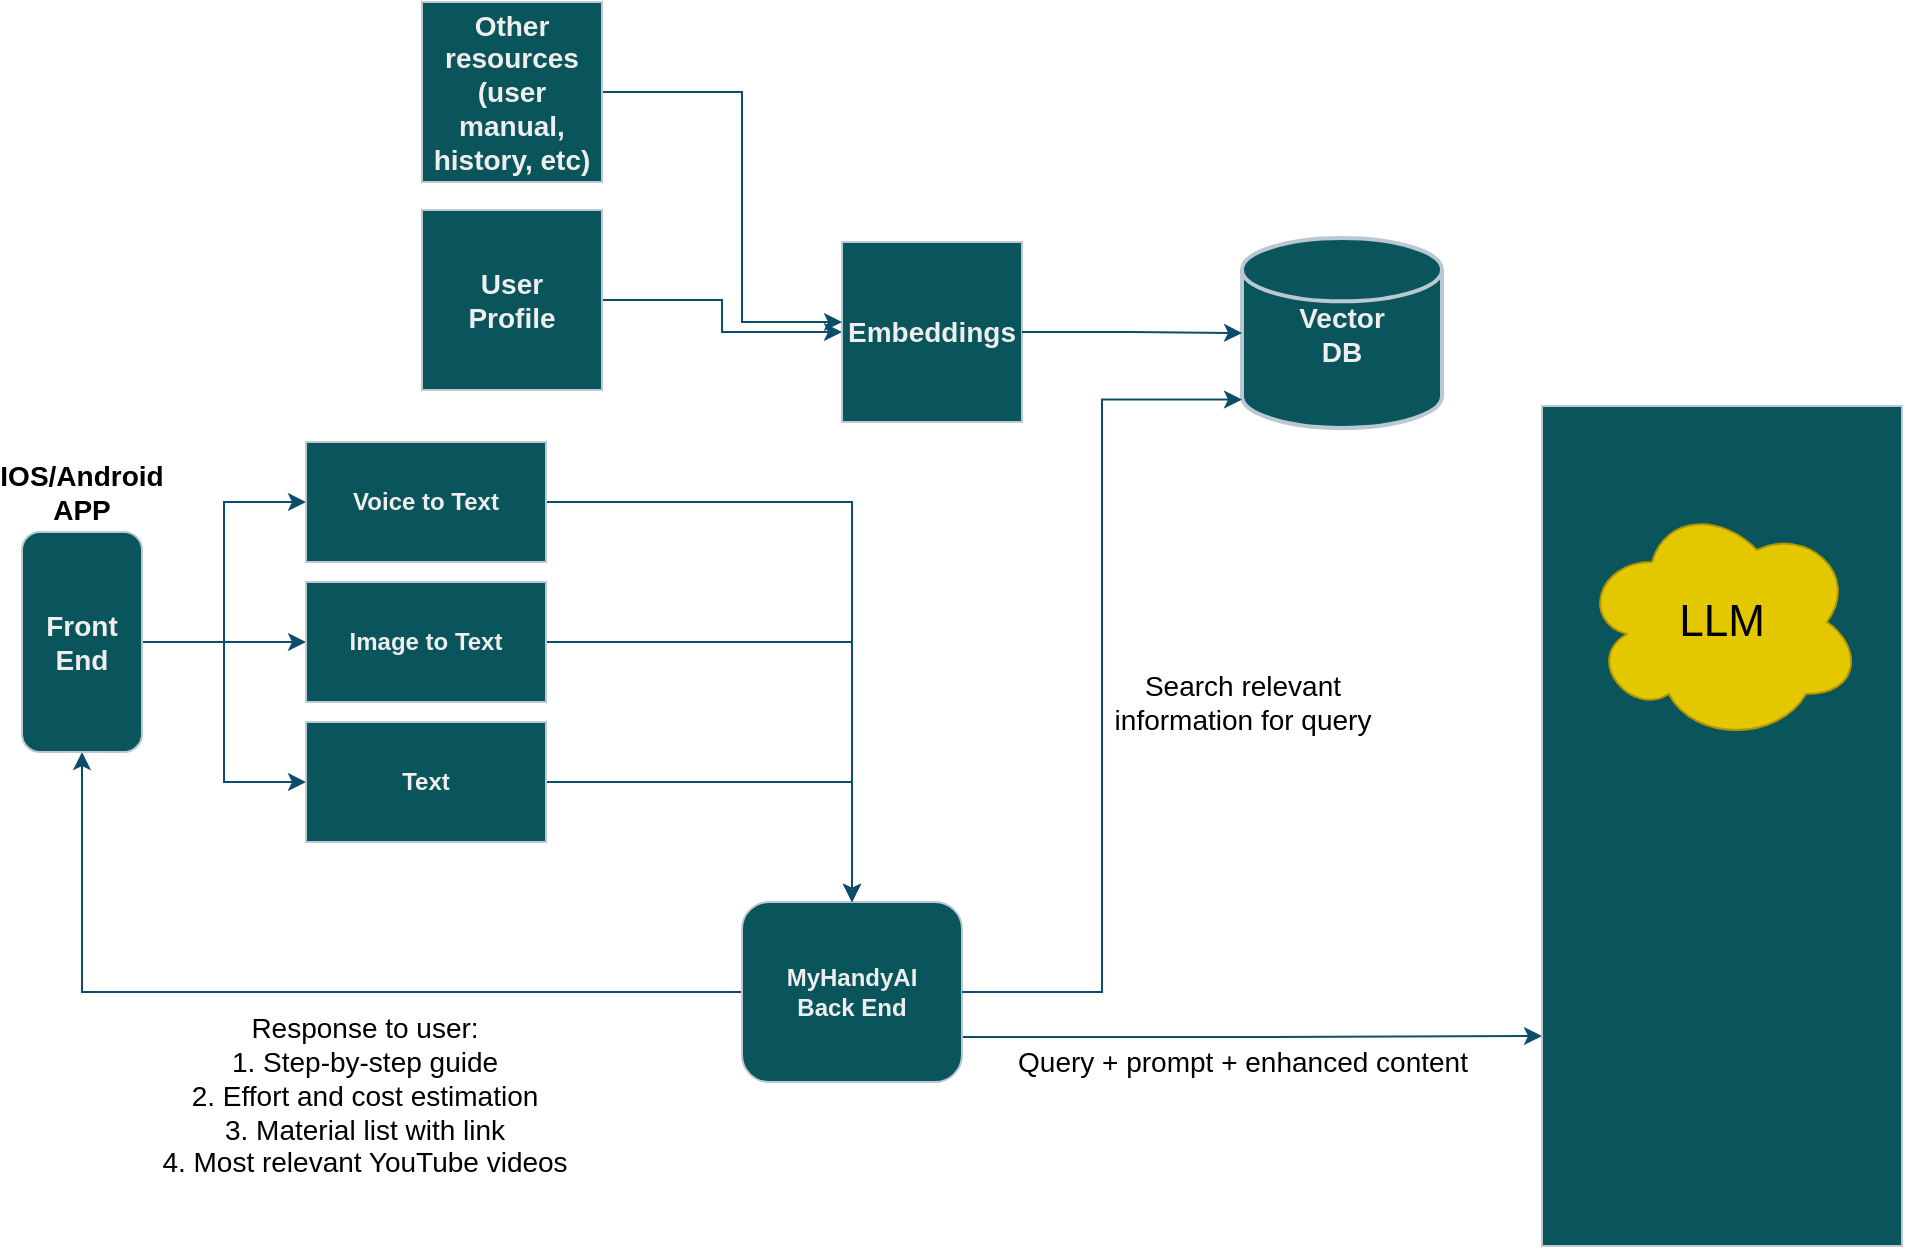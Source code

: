 <mxfile version="28.0.4">
  <diagram name="Page-1" id="7xGWwbfiB-50HM4EOYT1">
    <mxGraphModel dx="1188" dy="673" grid="1" gridSize="10" guides="1" tooltips="1" connect="1" arrows="1" fold="1" page="1" pageScale="1" pageWidth="850" pageHeight="1100" math="0" shadow="0">
      <root>
        <mxCell id="0" />
        <mxCell id="1" parent="0" />
        <mxCell id="l0vZrEmQBNvkwNr1SKJS-38" style="edgeStyle=orthogonalEdgeStyle;rounded=0;orthogonalLoop=1;jettySize=auto;html=1;exitX=1;exitY=0.75;exitDx=0;exitDy=0;entryX=0;entryY=0.75;entryDx=0;entryDy=0;strokeColor=#0B4D6A;" parent="1" source="l0vZrEmQBNvkwNr1SKJS-17" target="l0vZrEmQBNvkwNr1SKJS-35" edge="1">
          <mxGeometry relative="1" as="geometry" />
        </mxCell>
        <mxCell id="l0vZrEmQBNvkwNr1SKJS-39" style="edgeStyle=orthogonalEdgeStyle;rounded=0;orthogonalLoop=1;jettySize=auto;html=1;exitX=0;exitY=0.5;exitDx=0;exitDy=0;strokeColor=#0B4D6A;entryX=0.5;entryY=1;entryDx=0;entryDy=0;" parent="1" source="l0vZrEmQBNvkwNr1SKJS-17" target="l0vZrEmQBNvkwNr1SKJS-51" edge="1">
          <mxGeometry relative="1" as="geometry" />
        </mxCell>
        <mxCell id="l0vZrEmQBNvkwNr1SKJS-44" value="&lt;span style=&quot;color: rgb(0, 0, 0);&quot;&gt;&lt;font style=&quot;font-size: 14px;&quot;&gt;Response to user:&lt;/font&gt;&lt;/span&gt;&lt;div&gt;&lt;font color=&quot;#000000&quot;&gt;&lt;span style=&quot;caret-color: rgb(0, 0, 0); font-size: 14px;&quot;&gt;1. Step-by-step guide&lt;/span&gt;&lt;/font&gt;&lt;/div&gt;&lt;div&gt;&lt;font color=&quot;#000000&quot;&gt;&lt;span style=&quot;caret-color: rgb(0, 0, 0); font-size: 14px;&quot;&gt;2. Effort and cost estimation&lt;/span&gt;&lt;/font&gt;&lt;/div&gt;&lt;div&gt;&lt;font color=&quot;#000000&quot;&gt;&lt;span style=&quot;caret-color: rgb(0, 0, 0); font-size: 14px;&quot;&gt;3. Material list with link&lt;/span&gt;&lt;/font&gt;&lt;/div&gt;&lt;div&gt;&lt;font color=&quot;#000000&quot;&gt;&lt;span style=&quot;caret-color: rgb(0, 0, 0); font-size: 14px;&quot;&gt;4. Most relevant YouTube videos&lt;/span&gt;&lt;/font&gt;&lt;/div&gt;&lt;div&gt;&lt;font color=&quot;#000000&quot;&gt;&lt;span style=&quot;caret-color: rgb(0, 0, 0); font-size: 14px;&quot;&gt;&lt;br&gt;&lt;/span&gt;&lt;/font&gt;&lt;/div&gt;" style="edgeLabel;html=1;align=center;verticalAlign=middle;resizable=0;points=[];strokeColor=#BAC8D3;fontColor=#EEEEEE;fillColor=#09555B;" parent="l0vZrEmQBNvkwNr1SKJS-39" vertex="1" connectable="0">
          <mxGeometry x="-0.035" y="-3" relative="1" as="geometry">
            <mxPoint x="28" y="63" as="offset" />
          </mxGeometry>
        </mxCell>
        <mxCell id="l0vZrEmQBNvkwNr1SKJS-17" value="MyHandyAI&lt;div&gt;Back End&lt;/div&gt;" style="rounded=1;whiteSpace=wrap;html=1;strokeColor=#BAC8D3;fontColor=#EEEEEE;fillColor=#09555B;fontStyle=1" parent="1" vertex="1">
          <mxGeometry x="410" y="660" width="110" height="90" as="geometry" />
        </mxCell>
        <mxCell id="l0vZrEmQBNvkwNr1SKJS-40" style="edgeStyle=orthogonalEdgeStyle;rounded=0;orthogonalLoop=1;jettySize=auto;html=1;exitX=1;exitY=0.5;exitDx=0;exitDy=0;entryX=0;entryY=0.5;entryDx=0;entryDy=0;strokeColor=#0B4D6A;" parent="1" source="l0vZrEmQBNvkwNr1SKJS-51" target="l0vZrEmQBNvkwNr1SKJS-23" edge="1">
          <mxGeometry relative="1" as="geometry">
            <mxPoint x="76" y="559" as="sourcePoint" />
          </mxGeometry>
        </mxCell>
        <mxCell id="l0vZrEmQBNvkwNr1SKJS-41" style="edgeStyle=orthogonalEdgeStyle;rounded=0;orthogonalLoop=1;jettySize=auto;html=1;exitX=1;exitY=0.5;exitDx=0;exitDy=0;entryX=0;entryY=0.5;entryDx=0;entryDy=0;strokeColor=#0B4D6A;" parent="1" source="l0vZrEmQBNvkwNr1SKJS-51" target="l0vZrEmQBNvkwNr1SKJS-24" edge="1">
          <mxGeometry relative="1" as="geometry">
            <mxPoint x="76" y="559" as="sourcePoint" />
          </mxGeometry>
        </mxCell>
        <mxCell id="l0vZrEmQBNvkwNr1SKJS-43" style="edgeStyle=orthogonalEdgeStyle;rounded=0;orthogonalLoop=1;jettySize=auto;html=1;exitX=1;exitY=0.5;exitDx=0;exitDy=0;entryX=0;entryY=0.5;entryDx=0;entryDy=0;strokeColor=#0B4D6A;" parent="1" source="l0vZrEmQBNvkwNr1SKJS-51" target="l0vZrEmQBNvkwNr1SKJS-42" edge="1">
          <mxGeometry relative="1" as="geometry">
            <mxPoint x="76" y="559" as="sourcePoint" />
          </mxGeometry>
        </mxCell>
        <mxCell id="l0vZrEmQBNvkwNr1SKJS-22" value="&lt;span style=&quot;color: rgb(0, 0, 0);&quot;&gt;&lt;font style=&quot;font-size: 14px;&quot;&gt;IOS/Android APP&lt;/font&gt;&lt;/span&gt;" style="text;html=1;align=center;verticalAlign=middle;whiteSpace=wrap;rounded=0;fontColor=#EEEEEE;fontStyle=1" parent="1" vertex="1">
          <mxGeometry x="50" y="440" width="60" height="30" as="geometry" />
        </mxCell>
        <mxCell id="l0vZrEmQBNvkwNr1SKJS-45" style="edgeStyle=orthogonalEdgeStyle;rounded=0;orthogonalLoop=1;jettySize=auto;html=1;exitX=1;exitY=0.5;exitDx=0;exitDy=0;entryX=0.5;entryY=0;entryDx=0;entryDy=0;strokeColor=#0B4D6A;" parent="1" source="l0vZrEmQBNvkwNr1SKJS-23" target="l0vZrEmQBNvkwNr1SKJS-17" edge="1">
          <mxGeometry relative="1" as="geometry" />
        </mxCell>
        <mxCell id="l0vZrEmQBNvkwNr1SKJS-23" value="Voice to Text" style="rounded=0;whiteSpace=wrap;html=1;strokeColor=#BAC8D3;fontColor=#EEEEEE;fillColor=#09555B;fontStyle=1" parent="1" vertex="1">
          <mxGeometry x="192" y="430" width="120" height="60" as="geometry" />
        </mxCell>
        <mxCell id="l0vZrEmQBNvkwNr1SKJS-48" style="edgeStyle=orthogonalEdgeStyle;rounded=0;orthogonalLoop=1;jettySize=auto;html=1;exitX=1;exitY=0.5;exitDx=0;exitDy=0;strokeColor=#0B4D6A;entryX=0.5;entryY=0;entryDx=0;entryDy=0;" parent="1" source="l0vZrEmQBNvkwNr1SKJS-24" target="l0vZrEmQBNvkwNr1SKJS-17" edge="1">
          <mxGeometry relative="1" as="geometry">
            <mxPoint x="490" y="620" as="targetPoint" />
          </mxGeometry>
        </mxCell>
        <mxCell id="l0vZrEmQBNvkwNr1SKJS-24" value="Image to Text" style="rounded=0;whiteSpace=wrap;html=1;strokeColor=#BAC8D3;fontColor=#EEEEEE;fillColor=#09555B;fontStyle=1" parent="1" vertex="1">
          <mxGeometry x="192" y="500" width="120" height="60" as="geometry" />
        </mxCell>
        <mxCell id="l0vZrEmQBNvkwNr1SKJS-25" value="Vector&lt;div&gt;DB&lt;/div&gt;" style="strokeWidth=2;html=1;shape=mxgraph.flowchart.database;whiteSpace=wrap;strokeColor=#BAC8D3;fontColor=#EEEEEE;fillColor=#09555B;fontSize=14;fontStyle=1" parent="1" vertex="1">
          <mxGeometry x="660" y="328" width="100" height="95" as="geometry" />
        </mxCell>
        <mxCell id="l0vZrEmQBNvkwNr1SKJS-31" style="edgeStyle=orthogonalEdgeStyle;rounded=0;orthogonalLoop=1;jettySize=auto;html=1;exitX=1;exitY=0.5;exitDx=0;exitDy=0;entryX=0;entryY=0.5;entryDx=0;entryDy=0;strokeColor=#0B4D6A;" parent="1" source="l0vZrEmQBNvkwNr1SKJS-28" target="l0vZrEmQBNvkwNr1SKJS-29" edge="1">
          <mxGeometry relative="1" as="geometry" />
        </mxCell>
        <mxCell id="l0vZrEmQBNvkwNr1SKJS-28" value="User&lt;div&gt;Profile&lt;/div&gt;" style="whiteSpace=wrap;html=1;aspect=fixed;strokeColor=#BAC8D3;fontColor=#EEEEEE;fillColor=#09555B;fontStyle=1;fontSize=14;" parent="1" vertex="1">
          <mxGeometry x="250" y="314" width="90" height="90" as="geometry" />
        </mxCell>
        <mxCell id="l0vZrEmQBNvkwNr1SKJS-29" value="Embeddings" style="whiteSpace=wrap;html=1;aspect=fixed;strokeColor=#BAC8D3;fontColor=#EEEEEE;fillColor=#09555B;fontStyle=1;fontSize=14;" parent="1" vertex="1">
          <mxGeometry x="460" y="330" width="90" height="90" as="geometry" />
        </mxCell>
        <mxCell id="l0vZrEmQBNvkwNr1SKJS-32" style="edgeStyle=orthogonalEdgeStyle;rounded=0;orthogonalLoop=1;jettySize=auto;html=1;exitX=1;exitY=0.5;exitDx=0;exitDy=0;strokeColor=#0B4D6A;" parent="1" source="l0vZrEmQBNvkwNr1SKJS-30" edge="1">
          <mxGeometry relative="1" as="geometry">
            <mxPoint x="460" y="370" as="targetPoint" />
            <Array as="points">
              <mxPoint x="410" y="255" />
              <mxPoint x="410" y="370" />
            </Array>
          </mxGeometry>
        </mxCell>
        <mxCell id="l0vZrEmQBNvkwNr1SKJS-30" value="Other resources (user manual, history, etc)" style="whiteSpace=wrap;html=1;aspect=fixed;strokeColor=#BAC8D3;fontColor=#EEEEEE;fillColor=#09555B;fontStyle=1;fontSize=14;" parent="1" vertex="1">
          <mxGeometry x="250" y="210" width="90" height="90" as="geometry" />
        </mxCell>
        <mxCell id="l0vZrEmQBNvkwNr1SKJS-33" style="edgeStyle=orthogonalEdgeStyle;rounded=0;orthogonalLoop=1;jettySize=auto;html=1;exitX=1;exitY=0.5;exitDx=0;exitDy=0;entryX=0;entryY=0.5;entryDx=0;entryDy=0;entryPerimeter=0;strokeColor=#0B4D6A;" parent="1" source="l0vZrEmQBNvkwNr1SKJS-29" target="l0vZrEmQBNvkwNr1SKJS-25" edge="1">
          <mxGeometry relative="1" as="geometry" />
        </mxCell>
        <mxCell id="l0vZrEmQBNvkwNr1SKJS-35" value="" style="rounded=0;whiteSpace=wrap;html=1;strokeColor=#BAC8D3;fontColor=#EEEEEE;fillColor=#09555B;" parent="1" vertex="1">
          <mxGeometry x="810" y="412" width="180" height="420" as="geometry" />
        </mxCell>
        <mxCell id="l0vZrEmQBNvkwNr1SKJS-36" value="LLM" style="ellipse;shape=cloud;whiteSpace=wrap;html=1;strokeColor=#B09500;fontColor=#000000;fillColor=#e3c800;fontSize=22;" parent="1" vertex="1">
          <mxGeometry x="830" y="460" width="140" height="120" as="geometry" />
        </mxCell>
        <mxCell id="l0vZrEmQBNvkwNr1SKJS-37" style="edgeStyle=orthogonalEdgeStyle;rounded=0;orthogonalLoop=1;jettySize=auto;html=1;exitX=1;exitY=0.5;exitDx=0;exitDy=0;entryX=0;entryY=0.85;entryDx=0;entryDy=0;entryPerimeter=0;strokeColor=#0B4D6A;" parent="1" source="l0vZrEmQBNvkwNr1SKJS-17" target="l0vZrEmQBNvkwNr1SKJS-25" edge="1">
          <mxGeometry relative="1" as="geometry" />
        </mxCell>
        <mxCell id="l0vZrEmQBNvkwNr1SKJS-47" style="edgeStyle=orthogonalEdgeStyle;rounded=0;orthogonalLoop=1;jettySize=auto;html=1;exitX=1;exitY=0.5;exitDx=0;exitDy=0;entryX=0.5;entryY=0;entryDx=0;entryDy=0;strokeColor=#0B4D6A;" parent="1" source="l0vZrEmQBNvkwNr1SKJS-42" target="l0vZrEmQBNvkwNr1SKJS-17" edge="1">
          <mxGeometry relative="1" as="geometry" />
        </mxCell>
        <mxCell id="l0vZrEmQBNvkwNr1SKJS-42" value="Text" style="rounded=0;whiteSpace=wrap;html=1;strokeColor=#BAC8D3;fontColor=#EEEEEE;fillColor=#09555B;fontStyle=1" parent="1" vertex="1">
          <mxGeometry x="192" y="570" width="120" height="60" as="geometry" />
        </mxCell>
        <mxCell id="l0vZrEmQBNvkwNr1SKJS-50" value="&lt;div&gt;&lt;font color=&quot;#000000&quot;&gt;&lt;span style=&quot;caret-color: rgb(0, 0, 0); font-size: 14px;&quot;&gt;Query + prompt + enhanced content&lt;/span&gt;&lt;/font&gt;&lt;/div&gt;" style="edgeLabel;html=1;align=center;verticalAlign=middle;resizable=0;points=[];strokeColor=#BAC8D3;fontColor=#EEEEEE;fillColor=#09555B;" parent="1" vertex="1" connectable="0">
          <mxGeometry x="660" y="740" as="geometry" />
        </mxCell>
        <mxCell id="l0vZrEmQBNvkwNr1SKJS-51" value="Front End" style="rounded=1;whiteSpace=wrap;html=1;strokeColor=#BAC8D3;fontColor=#EEEEEE;fillColor=#09555B;fontStyle=1;fontSize=14;" parent="1" vertex="1">
          <mxGeometry x="50" y="475" width="60" height="110" as="geometry" />
        </mxCell>
        <mxCell id="FlKaC_C8YDo6rBjgu75z-1" value="&lt;div&gt;&lt;font color=&quot;#000000&quot;&gt;&lt;span style=&quot;caret-color: rgb(0, 0, 0); font-size: 14px;&quot;&gt;Search relevant&lt;/span&gt;&lt;/font&gt;&lt;/div&gt;&lt;div&gt;&lt;font color=&quot;#000000&quot;&gt;&lt;span style=&quot;caret-color: rgb(0, 0, 0); font-size: 14px;&quot;&gt;information for query&lt;/span&gt;&lt;/font&gt;&lt;/div&gt;" style="edgeLabel;html=1;align=center;verticalAlign=middle;resizable=0;points=[];strokeColor=#BAC8D3;fontColor=#EEEEEE;fillColor=#09555B;" vertex="1" connectable="0" parent="1">
          <mxGeometry x="660" y="560" as="geometry" />
        </mxCell>
      </root>
    </mxGraphModel>
  </diagram>
</mxfile>
